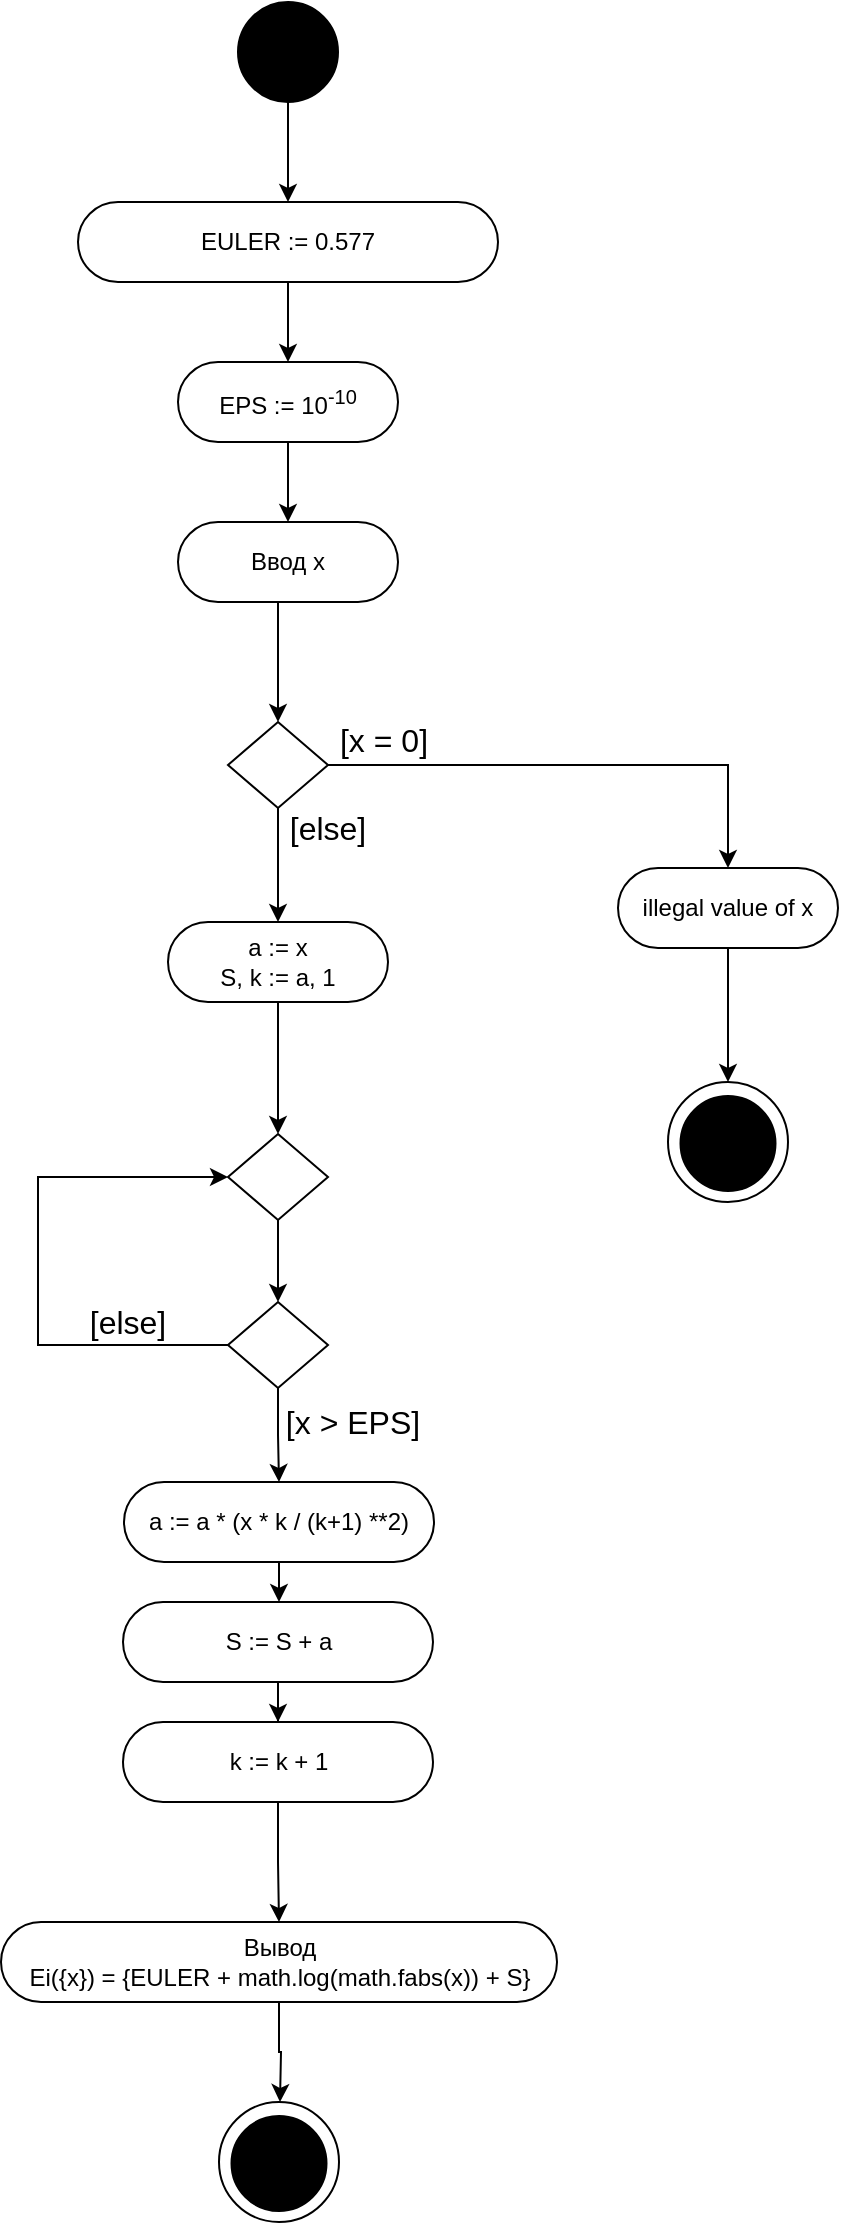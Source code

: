 <mxfile version="14.4.9" type="github">
  <diagram name="Page-1" id="e7e014a7-5840-1c2e-5031-d8a46d1fe8dd">
    <mxGraphModel dx="868" dy="1276" grid="1" gridSize="10" guides="1" tooltips="1" connect="1" arrows="1" fold="1" page="1" pageScale="1" pageWidth="1169" pageHeight="826" background="#ffffff" math="0" shadow="0">
      <root>
        <mxCell id="0" />
        <mxCell id="1" parent="0" />
        <mxCell id="6MmxygO9DQHTs_CDxbk4-5" style="edgeStyle=orthogonalEdgeStyle;rounded=0;orthogonalLoop=1;jettySize=auto;html=1;exitX=0.5;exitY=1;exitDx=0;exitDy=0;entryX=0.5;entryY=0;entryDx=0;entryDy=0;" edge="1" parent="1" source="_qdsKKJTdr9DCj_0cPD0-41" target="6MmxygO9DQHTs_CDxbk4-1">
          <mxGeometry relative="1" as="geometry" />
        </mxCell>
        <mxCell id="_qdsKKJTdr9DCj_0cPD0-41" value="" style="ellipse;whiteSpace=wrap;html=1;aspect=fixed;fillColor=#000000;" parent="1" vertex="1">
          <mxGeometry x="380" y="-140" width="50" height="50" as="geometry" />
        </mxCell>
        <mxCell id="_qdsKKJTdr9DCj_0cPD0-46" style="edgeStyle=orthogonalEdgeStyle;rounded=0;orthogonalLoop=1;jettySize=auto;html=1;exitX=0.5;exitY=1;exitDx=0;exitDy=0;" parent="1" edge="1">
          <mxGeometry relative="1" as="geometry">
            <mxPoint x="400" y="220" as="targetPoint" />
            <mxPoint x="400" y="160" as="sourcePoint" />
          </mxGeometry>
        </mxCell>
        <mxCell id="_qdsKKJTdr9DCj_0cPD0-43" value="Ввод x" style="rounded=1;whiteSpace=wrap;html=1;gradientColor=none;fillColor=#FFFFFF;arcSize=50;" parent="1" vertex="1">
          <mxGeometry x="350" y="120" width="110" height="40" as="geometry" />
        </mxCell>
        <mxCell id="_qdsKKJTdr9DCj_0cPD0-49" style="edgeStyle=orthogonalEdgeStyle;rounded=0;orthogonalLoop=1;jettySize=auto;html=1;exitX=1;exitY=0.5;exitDx=0;exitDy=0;entryX=0.5;entryY=0;entryDx=0;entryDy=0;" parent="1" source="_qdsKKJTdr9DCj_0cPD0-47" target="_qdsKKJTdr9DCj_0cPD0-48" edge="1">
          <mxGeometry relative="1" as="geometry" />
        </mxCell>
        <mxCell id="_qdsKKJTdr9DCj_0cPD0-53" style="edgeStyle=orthogonalEdgeStyle;rounded=0;orthogonalLoop=1;jettySize=auto;html=1;exitX=0.5;exitY=1;exitDx=0;exitDy=0;fontSize=16;" parent="1" source="_qdsKKJTdr9DCj_0cPD0-47" edge="1">
          <mxGeometry relative="1" as="geometry">
            <mxPoint x="400" y="320" as="targetPoint" />
          </mxGeometry>
        </mxCell>
        <mxCell id="_qdsKKJTdr9DCj_0cPD0-47" value="" style="rhombus;whiteSpace=wrap;html=1;fillColor=#FFFFFF;gradientColor=none;" parent="1" vertex="1">
          <mxGeometry x="375" y="220" width="50" height="43" as="geometry" />
        </mxCell>
        <mxCell id="_qdsKKJTdr9DCj_0cPD0-57" style="edgeStyle=orthogonalEdgeStyle;rounded=0;orthogonalLoop=1;jettySize=auto;html=1;exitX=0.5;exitY=1;exitDx=0;exitDy=0;fontSize=16;" parent="1" source="_qdsKKJTdr9DCj_0cPD0-48" edge="1">
          <mxGeometry relative="1" as="geometry">
            <mxPoint x="625" y="400" as="targetPoint" />
          </mxGeometry>
        </mxCell>
        <mxCell id="_qdsKKJTdr9DCj_0cPD0-48" value="illegal value of x" style="rounded=1;whiteSpace=wrap;html=1;gradientColor=none;fillColor=#FFFFFF;arcSize=50;" parent="1" vertex="1">
          <mxGeometry x="570" y="293" width="110" height="40" as="geometry" />
        </mxCell>
        <mxCell id="_qdsKKJTdr9DCj_0cPD0-51" value="[x = 0]" style="text;html=1;strokeColor=none;fillColor=none;align=center;verticalAlign=middle;whiteSpace=wrap;rounded=0;perimeterSpacing=0;fontSize=16;" parent="1" vertex="1">
          <mxGeometry x="428" y="219" width="50" height="20" as="geometry" />
        </mxCell>
        <mxCell id="_qdsKKJTdr9DCj_0cPD0-54" value="[else]" style="text;html=1;strokeColor=none;fillColor=none;align=center;verticalAlign=middle;whiteSpace=wrap;rounded=0;perimeterSpacing=0;fontSize=16;" parent="1" vertex="1">
          <mxGeometry x="400" y="263" width="50" height="20" as="geometry" />
        </mxCell>
        <mxCell id="_qdsKKJTdr9DCj_0cPD0-59" value="" style="group" parent="1" vertex="1" connectable="0">
          <mxGeometry x="595" y="400" width="60" height="60" as="geometry" />
        </mxCell>
        <mxCell id="_qdsKKJTdr9DCj_0cPD0-58" value="" style="ellipse;whiteSpace=wrap;html=1;gradientColor=none;fontSize=16;fillColor=#FFFFFF;" parent="_qdsKKJTdr9DCj_0cPD0-59" vertex="1">
          <mxGeometry width="60" height="60" as="geometry" />
        </mxCell>
        <mxCell id="_qdsKKJTdr9DCj_0cPD0-56" value="" style="ellipse;whiteSpace=wrap;html=1;aspect=fixed;fontSize=16;fillColor=#000000;" parent="_qdsKKJTdr9DCj_0cPD0-59" vertex="1">
          <mxGeometry x="6.25" y="7" width="47.5" height="47.5" as="geometry" />
        </mxCell>
        <mxCell id="64BcI_9wWAsRSYKGbqmx-1" value="a := x&lt;br&gt;S, k := a, 1" style="rounded=1;whiteSpace=wrap;html=1;gradientColor=none;fillColor=#FFFFFF;arcSize=50;" parent="1" vertex="1">
          <mxGeometry x="345" y="320" width="110" height="40" as="geometry" />
        </mxCell>
        <mxCell id="64BcI_9wWAsRSYKGbqmx-16" style="edgeStyle=orthogonalEdgeStyle;rounded=0;orthogonalLoop=1;jettySize=auto;html=1;exitX=0.5;exitY=1;exitDx=0;exitDy=0;entryX=0.5;entryY=0;entryDx=0;entryDy=0;" parent="1" source="64BcI_9wWAsRSYKGbqmx-1" target="64BcI_9wWAsRSYKGbqmx-11" edge="1">
          <mxGeometry relative="1" as="geometry">
            <mxPoint x="400" y="440" as="sourcePoint" />
          </mxGeometry>
        </mxCell>
        <mxCell id="6MmxygO9DQHTs_CDxbk4-13" value="" style="edgeStyle=orthogonalEdgeStyle;rounded=0;orthogonalLoop=1;jettySize=auto;html=1;" edge="1" parent="1" source="64BcI_9wWAsRSYKGbqmx-9" target="6MmxygO9DQHTs_CDxbk4-12">
          <mxGeometry relative="1" as="geometry" />
        </mxCell>
        <mxCell id="64BcI_9wWAsRSYKGbqmx-9" value="a := a * (x * k / (k+1) **2)" style="rounded=1;whiteSpace=wrap;html=1;gradientColor=none;fillColor=#FFFFFF;arcSize=50;" parent="1" vertex="1">
          <mxGeometry x="323" y="600" width="155" height="40" as="geometry" />
        </mxCell>
        <mxCell id="6MmxygO9DQHTs_CDxbk4-8" style="edgeStyle=orthogonalEdgeStyle;rounded=0;orthogonalLoop=1;jettySize=auto;html=1;exitX=0.5;exitY=1;exitDx=0;exitDy=0;entryX=0.5;entryY=0;entryDx=0;entryDy=0;" edge="1" parent="1" source="64BcI_9wWAsRSYKGbqmx-11" target="6MmxygO9DQHTs_CDxbk4-7">
          <mxGeometry relative="1" as="geometry" />
        </mxCell>
        <mxCell id="64BcI_9wWAsRSYKGbqmx-11" value="" style="rhombus;whiteSpace=wrap;html=1;fillColor=#FFFFFF;gradientColor=none;" parent="1" vertex="1">
          <mxGeometry x="375" y="426" width="50" height="43" as="geometry" />
        </mxCell>
        <mxCell id="64BcI_9wWAsRSYKGbqmx-28" style="edgeStyle=orthogonalEdgeStyle;rounded=0;orthogonalLoop=1;jettySize=auto;html=1;exitX=0;exitY=0.5;exitDx=0;exitDy=0;entryX=0;entryY=0.5;entryDx=0;entryDy=0;" parent="1" source="6MmxygO9DQHTs_CDxbk4-7" target="64BcI_9wWAsRSYKGbqmx-11" edge="1">
          <mxGeometry relative="1" as="geometry">
            <Array as="points">
              <mxPoint x="280" y="532" />
              <mxPoint x="280" y="448" />
            </Array>
          </mxGeometry>
        </mxCell>
        <mxCell id="64BcI_9wWAsRSYKGbqmx-23" value="" style="group" parent="1" vertex="1" connectable="0">
          <mxGeometry x="370.5" y="910" width="60" height="60" as="geometry" />
        </mxCell>
        <mxCell id="64BcI_9wWAsRSYKGbqmx-24" value="" style="ellipse;whiteSpace=wrap;html=1;gradientColor=none;fontSize=16;fillColor=#FFFFFF;" parent="64BcI_9wWAsRSYKGbqmx-23" vertex="1">
          <mxGeometry width="60" height="60" as="geometry" />
        </mxCell>
        <mxCell id="64BcI_9wWAsRSYKGbqmx-25" value="" style="ellipse;whiteSpace=wrap;html=1;aspect=fixed;fontSize=16;fillColor=#000000;" parent="64BcI_9wWAsRSYKGbqmx-23" vertex="1">
          <mxGeometry x="6.25" y="7" width="47.5" height="47.5" as="geometry" />
        </mxCell>
        <mxCell id="64BcI_9wWAsRSYKGbqmx-27" value="[else]" style="text;html=1;strokeColor=none;fillColor=none;align=center;verticalAlign=middle;whiteSpace=wrap;rounded=0;perimeterSpacing=0;fontSize=16;" parent="1" vertex="1">
          <mxGeometry x="300" y="510" width="50" height="20" as="geometry" />
        </mxCell>
        <mxCell id="6MmxygO9DQHTs_CDxbk4-4" style="edgeStyle=orthogonalEdgeStyle;rounded=0;orthogonalLoop=1;jettySize=auto;html=1;entryX=0.5;entryY=0;entryDx=0;entryDy=0;" edge="1" parent="1" source="6MmxygO9DQHTs_CDxbk4-1" target="6MmxygO9DQHTs_CDxbk4-2">
          <mxGeometry relative="1" as="geometry" />
        </mxCell>
        <mxCell id="6MmxygO9DQHTs_CDxbk4-1" value="EULER :=&amp;nbsp;0.577" style="rounded=1;whiteSpace=wrap;html=1;gradientColor=none;fillColor=#FFFFFF;arcSize=50;" vertex="1" parent="1">
          <mxGeometry x="300" y="-40" width="210" height="40" as="geometry" />
        </mxCell>
        <mxCell id="6MmxygO9DQHTs_CDxbk4-3" style="edgeStyle=orthogonalEdgeStyle;rounded=0;orthogonalLoop=1;jettySize=auto;html=1;entryX=0.5;entryY=0;entryDx=0;entryDy=0;" edge="1" parent="1" source="6MmxygO9DQHTs_CDxbk4-2" target="_qdsKKJTdr9DCj_0cPD0-43">
          <mxGeometry relative="1" as="geometry" />
        </mxCell>
        <mxCell id="6MmxygO9DQHTs_CDxbk4-2" value="EPS :=&amp;nbsp;10&lt;sup&gt;-10&lt;/sup&gt;" style="rounded=1;whiteSpace=wrap;html=1;gradientColor=none;fillColor=#FFFFFF;arcSize=50;" vertex="1" parent="1">
          <mxGeometry x="350" y="40" width="110" height="40" as="geometry" />
        </mxCell>
        <mxCell id="6MmxygO9DQHTs_CDxbk4-6" value="[x &amp;gt; EPS]" style="text;html=1;strokeColor=none;fillColor=none;align=center;verticalAlign=middle;whiteSpace=wrap;rounded=0;perimeterSpacing=0;fontSize=16;" vertex="1" parent="1">
          <mxGeometry x="400" y="560" width="74.5" height="20" as="geometry" />
        </mxCell>
        <mxCell id="6MmxygO9DQHTs_CDxbk4-9" style="edgeStyle=orthogonalEdgeStyle;rounded=0;orthogonalLoop=1;jettySize=auto;html=1;exitX=0.5;exitY=1;exitDx=0;exitDy=0;entryX=0.5;entryY=0;entryDx=0;entryDy=0;" edge="1" parent="1" source="6MmxygO9DQHTs_CDxbk4-7" target="64BcI_9wWAsRSYKGbqmx-9">
          <mxGeometry relative="1" as="geometry" />
        </mxCell>
        <mxCell id="6MmxygO9DQHTs_CDxbk4-7" value="" style="rhombus;whiteSpace=wrap;html=1;fillColor=#FFFFFF;gradientColor=none;" vertex="1" parent="1">
          <mxGeometry x="375" y="510" width="50" height="43" as="geometry" />
        </mxCell>
        <mxCell id="6MmxygO9DQHTs_CDxbk4-16" value="" style="edgeStyle=orthogonalEdgeStyle;rounded=0;orthogonalLoop=1;jettySize=auto;html=1;" edge="1" parent="1" source="6MmxygO9DQHTs_CDxbk4-12" target="6MmxygO9DQHTs_CDxbk4-15">
          <mxGeometry relative="1" as="geometry" />
        </mxCell>
        <mxCell id="6MmxygO9DQHTs_CDxbk4-12" value="S := S + a" style="rounded=1;whiteSpace=wrap;html=1;gradientColor=none;fillColor=#FFFFFF;arcSize=50;" vertex="1" parent="1">
          <mxGeometry x="322.5" y="660" width="155" height="40" as="geometry" />
        </mxCell>
        <mxCell id="6MmxygO9DQHTs_CDxbk4-18" value="" style="edgeStyle=orthogonalEdgeStyle;rounded=0;orthogonalLoop=1;jettySize=auto;html=1;" edge="1" parent="1" source="6MmxygO9DQHTs_CDxbk4-15" target="6MmxygO9DQHTs_CDxbk4-17">
          <mxGeometry relative="1" as="geometry" />
        </mxCell>
        <mxCell id="6MmxygO9DQHTs_CDxbk4-15" value="k := k + 1" style="rounded=1;whiteSpace=wrap;html=1;gradientColor=none;fillColor=#FFFFFF;arcSize=50;" vertex="1" parent="1">
          <mxGeometry x="322.5" y="720" width="155" height="40" as="geometry" />
        </mxCell>
        <mxCell id="6MmxygO9DQHTs_CDxbk4-19" style="edgeStyle=orthogonalEdgeStyle;rounded=0;orthogonalLoop=1;jettySize=auto;html=1;exitX=0.5;exitY=1;exitDx=0;exitDy=0;" edge="1" parent="1" source="6MmxygO9DQHTs_CDxbk4-17">
          <mxGeometry relative="1" as="geometry">
            <mxPoint x="401" y="910" as="targetPoint" />
          </mxGeometry>
        </mxCell>
        <mxCell id="6MmxygO9DQHTs_CDxbk4-17" value="Вывод&lt;br&gt;Ei({x}) = {EULER + math.log(math.fabs(x)) + S}" style="rounded=1;whiteSpace=wrap;html=1;gradientColor=none;fillColor=#FFFFFF;arcSize=50;" vertex="1" parent="1">
          <mxGeometry x="261.5" y="820" width="278" height="40" as="geometry" />
        </mxCell>
      </root>
    </mxGraphModel>
  </diagram>
</mxfile>
